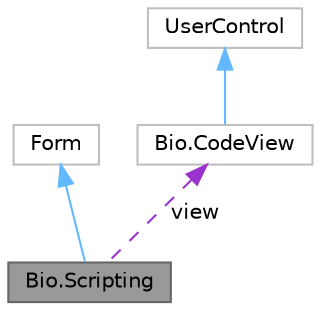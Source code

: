 digraph "Bio.Scripting"
{
 // LATEX_PDF_SIZE
  bgcolor="transparent";
  edge [fontname=Helvetica,fontsize=10,labelfontname=Helvetica,labelfontsize=10];
  node [fontname=Helvetica,fontsize=10,shape=box,height=0.2,width=0.4];
  Node1 [label="Bio.Scripting",height=0.2,width=0.4,color="gray40", fillcolor="grey60", style="filled", fontcolor="black",tooltip=" "];
  Node2 -> Node1 [dir="back",color="steelblue1",style="solid"];
  Node2 [label="Form",height=0.2,width=0.4,color="grey75", fillcolor="white", style="filled",tooltip=" "];
  Node3 -> Node1 [dir="back",color="darkorchid3",style="dashed",label=" view" ];
  Node3 [label="Bio.CodeView",height=0.2,width=0.4,color="grey75", fillcolor="white", style="filled",URL="$class_bio_1_1_code_view.html",tooltip=" "];
  Node4 -> Node3 [dir="back",color="steelblue1",style="solid"];
  Node4 [label="UserControl",height=0.2,width=0.4,color="grey75", fillcolor="white", style="filled",tooltip=" "];
}
